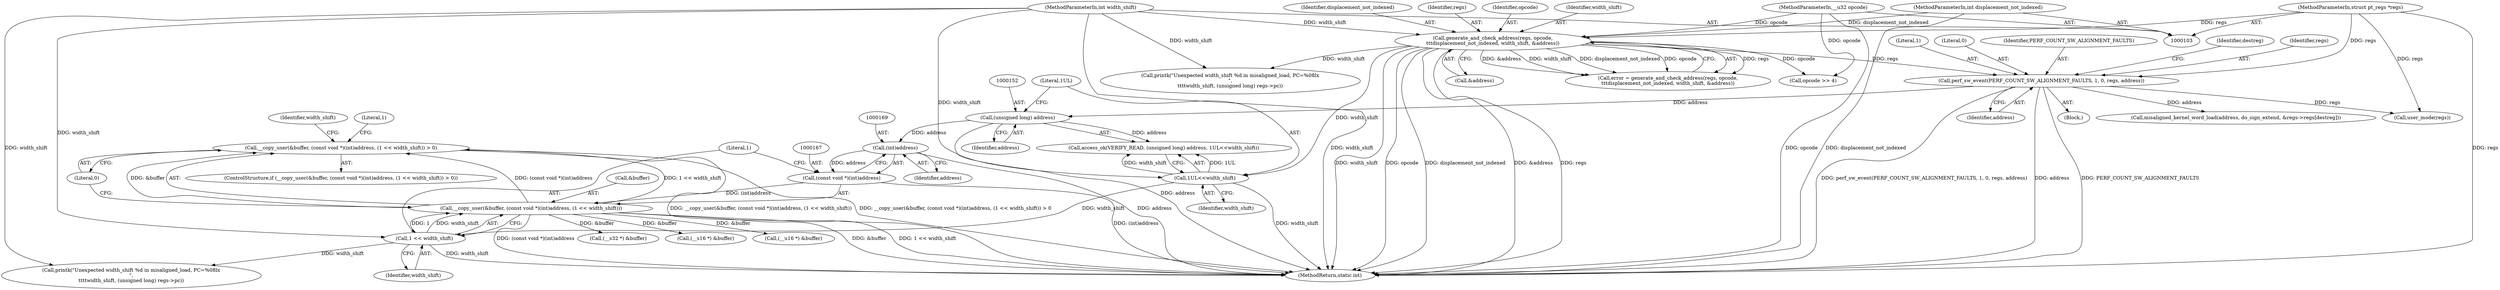 digraph "1_linux_a8b0ca17b80e92faab46ee7179ba9e99ccb61233_26@API" {
"1000162" [label="(Call,__copy_user(&buffer, (const void *)(int)address, (1 << width_shift)) > 0)"];
"1000163" [label="(Call,__copy_user(&buffer, (const void *)(int)address, (1 << width_shift)))"];
"1000166" [label="(Call,(const void *)(int)address)"];
"1000168" [label="(Call,(int)address)"];
"1000151" [label="(Call,(unsigned long) address)"];
"1000129" [label="(Call,perf_sw_event(PERF_COUNT_SW_ALIGNMENT_FAULTS, 1, 0, regs, address))"];
"1000115" [label="(Call,generate_and_check_address(regs, opcode,\n\t\t\tdisplacement_not_indexed, width_shift, &address))"];
"1000104" [label="(MethodParameterIn,struct pt_regs *regs)"];
"1000105" [label="(MethodParameterIn,__u32 opcode)"];
"1000106" [label="(MethodParameterIn,int displacement_not_indexed)"];
"1000107" [label="(MethodParameterIn,int width_shift)"];
"1000171" [label="(Call,1 << width_shift)"];
"1000154" [label="(Call,1UL<<width_shift)"];
"1000116" [label="(Identifier,regs)"];
"1000130" [label="(Identifier,PERF_COUNT_SW_ALIGNMENT_FAULTS)"];
"1000109" [label="(Block,)"];
"1000117" [label="(Identifier,opcode)"];
"1000138" [label="(Call,opcode >> 4)"];
"1000244" [label="(Call,printk(\"Unexpected width_shift %d in misaligned_load, PC=%08lx\n\",\n\t\t\t\twidth_shift, (unsigned long) regs->pc))"];
"1000106" [label="(MethodParameterIn,int displacement_not_indexed)"];
"1000170" [label="(Identifier,address)"];
"1000163" [label="(Call,__copy_user(&buffer, (const void *)(int)address, (1 << width_shift)))"];
"1000151" [label="(Call,(unsigned long) address)"];
"1000197" [label="(Call,(__s16 *) &buffer)"];
"1000136" [label="(Identifier,destreg)"];
"1000120" [label="(Call,&address)"];
"1000115" [label="(Call,generate_and_check_address(regs, opcode,\n\t\t\tdisplacement_not_indexed, width_shift, &address))"];
"1000180" [label="(Identifier,width_shift)"];
"1000166" [label="(Call,(const void *)(int)address)"];
"1000212" [label="(Call,(__u16 *) &buffer)"];
"1000174" [label="(Literal,0)"];
"1000119" [label="(Identifier,width_shift)"];
"1000133" [label="(Identifier,regs)"];
"1000178" [label="(Literal,1)"];
"1000113" [label="(Call,error = generate_and_check_address(regs, opcode,\n\t\t\tdisplacement_not_indexed, width_shift, &address))"];
"1000118" [label="(Identifier,displacement_not_indexed)"];
"1000173" [label="(Identifier,width_shift)"];
"1000129" [label="(Call,perf_sw_event(PERF_COUNT_SW_ALIGNMENT_FAULTS, 1, 0, regs, address))"];
"1000168" [label="(Call,(int)address)"];
"1000156" [label="(Identifier,width_shift)"];
"1000131" [label="(Literal,1)"];
"1000294" [label="(Call,printk(\"Unexpected width_shift %d in misaligned_load, PC=%08lx\n\",\n\t\t\t\twidth_shift, (unsigned long) regs->pc))"];
"1000149" [label="(Call,access_ok(VERIFY_READ, (unsigned long) address, 1UL<<width_shift))"];
"1000172" [label="(Literal,1)"];
"1000161" [label="(ControlStructure,if (__copy_user(&buffer, (const void *)(int)address, (1 << width_shift)) > 0))"];
"1000107" [label="(MethodParameterIn,int width_shift)"];
"1000261" [label="(Call,misaligned_kernel_word_load(address, do_sign_extend, &regs->regs[destreg]))"];
"1000134" [label="(Identifier,address)"];
"1000155" [label="(Literal,1UL)"];
"1000171" [label="(Call,1 << width_shift)"];
"1000164" [label="(Call,&buffer)"];
"1000162" [label="(Call,__copy_user(&buffer, (const void *)(int)address, (1 << width_shift)) > 0)"];
"1000143" [label="(Call,user_mode(regs))"];
"1000154" [label="(Call,1UL<<width_shift)"];
"1000104" [label="(MethodParameterIn,struct pt_regs *regs)"];
"1000132" [label="(Literal,0)"];
"1000229" [label="(Call,(__s32 *) &buffer)"];
"1000153" [label="(Identifier,address)"];
"1000105" [label="(MethodParameterIn,__u32 opcode)"];
"1000305" [label="(MethodReturn,static int)"];
"1000162" -> "1000161"  [label="AST: "];
"1000162" -> "1000174"  [label="CFG: "];
"1000163" -> "1000162"  [label="AST: "];
"1000174" -> "1000162"  [label="AST: "];
"1000178" -> "1000162"  [label="CFG: "];
"1000180" -> "1000162"  [label="CFG: "];
"1000162" -> "1000305"  [label="DDG: __copy_user(&buffer, (const void *)(int)address, (1 << width_shift))"];
"1000162" -> "1000305"  [label="DDG: __copy_user(&buffer, (const void *)(int)address, (1 << width_shift)) > 0"];
"1000163" -> "1000162"  [label="DDG: &buffer"];
"1000163" -> "1000162"  [label="DDG: (const void *)(int)address"];
"1000163" -> "1000162"  [label="DDG: 1 << width_shift"];
"1000163" -> "1000171"  [label="CFG: "];
"1000164" -> "1000163"  [label="AST: "];
"1000166" -> "1000163"  [label="AST: "];
"1000171" -> "1000163"  [label="AST: "];
"1000174" -> "1000163"  [label="CFG: "];
"1000163" -> "1000305"  [label="DDG: (const void *)(int)address"];
"1000163" -> "1000305"  [label="DDG: &buffer"];
"1000163" -> "1000305"  [label="DDG: 1 << width_shift"];
"1000166" -> "1000163"  [label="DDG: (int)address"];
"1000171" -> "1000163"  [label="DDG: 1"];
"1000171" -> "1000163"  [label="DDG: width_shift"];
"1000163" -> "1000197"  [label="DDG: &buffer"];
"1000163" -> "1000212"  [label="DDG: &buffer"];
"1000163" -> "1000229"  [label="DDG: &buffer"];
"1000166" -> "1000168"  [label="CFG: "];
"1000167" -> "1000166"  [label="AST: "];
"1000168" -> "1000166"  [label="AST: "];
"1000172" -> "1000166"  [label="CFG: "];
"1000166" -> "1000305"  [label="DDG: (int)address"];
"1000168" -> "1000166"  [label="DDG: address"];
"1000168" -> "1000170"  [label="CFG: "];
"1000169" -> "1000168"  [label="AST: "];
"1000170" -> "1000168"  [label="AST: "];
"1000168" -> "1000305"  [label="DDG: address"];
"1000151" -> "1000168"  [label="DDG: address"];
"1000151" -> "1000149"  [label="AST: "];
"1000151" -> "1000153"  [label="CFG: "];
"1000152" -> "1000151"  [label="AST: "];
"1000153" -> "1000151"  [label="AST: "];
"1000155" -> "1000151"  [label="CFG: "];
"1000151" -> "1000305"  [label="DDG: address"];
"1000151" -> "1000149"  [label="DDG: address"];
"1000129" -> "1000151"  [label="DDG: address"];
"1000129" -> "1000109"  [label="AST: "];
"1000129" -> "1000134"  [label="CFG: "];
"1000130" -> "1000129"  [label="AST: "];
"1000131" -> "1000129"  [label="AST: "];
"1000132" -> "1000129"  [label="AST: "];
"1000133" -> "1000129"  [label="AST: "];
"1000134" -> "1000129"  [label="AST: "];
"1000136" -> "1000129"  [label="CFG: "];
"1000129" -> "1000305"  [label="DDG: PERF_COUNT_SW_ALIGNMENT_FAULTS"];
"1000129" -> "1000305"  [label="DDG: perf_sw_event(PERF_COUNT_SW_ALIGNMENT_FAULTS, 1, 0, regs, address)"];
"1000129" -> "1000305"  [label="DDG: address"];
"1000115" -> "1000129"  [label="DDG: regs"];
"1000104" -> "1000129"  [label="DDG: regs"];
"1000129" -> "1000143"  [label="DDG: regs"];
"1000129" -> "1000261"  [label="DDG: address"];
"1000115" -> "1000113"  [label="AST: "];
"1000115" -> "1000120"  [label="CFG: "];
"1000116" -> "1000115"  [label="AST: "];
"1000117" -> "1000115"  [label="AST: "];
"1000118" -> "1000115"  [label="AST: "];
"1000119" -> "1000115"  [label="AST: "];
"1000120" -> "1000115"  [label="AST: "];
"1000113" -> "1000115"  [label="CFG: "];
"1000115" -> "1000305"  [label="DDG: width_shift"];
"1000115" -> "1000305"  [label="DDG: opcode"];
"1000115" -> "1000305"  [label="DDG: displacement_not_indexed"];
"1000115" -> "1000305"  [label="DDG: &address"];
"1000115" -> "1000305"  [label="DDG: regs"];
"1000115" -> "1000113"  [label="DDG: regs"];
"1000115" -> "1000113"  [label="DDG: &address"];
"1000115" -> "1000113"  [label="DDG: width_shift"];
"1000115" -> "1000113"  [label="DDG: displacement_not_indexed"];
"1000115" -> "1000113"  [label="DDG: opcode"];
"1000104" -> "1000115"  [label="DDG: regs"];
"1000105" -> "1000115"  [label="DDG: opcode"];
"1000106" -> "1000115"  [label="DDG: displacement_not_indexed"];
"1000107" -> "1000115"  [label="DDG: width_shift"];
"1000115" -> "1000138"  [label="DDG: opcode"];
"1000115" -> "1000154"  [label="DDG: width_shift"];
"1000115" -> "1000294"  [label="DDG: width_shift"];
"1000104" -> "1000103"  [label="AST: "];
"1000104" -> "1000305"  [label="DDG: regs"];
"1000104" -> "1000143"  [label="DDG: regs"];
"1000105" -> "1000103"  [label="AST: "];
"1000105" -> "1000305"  [label="DDG: opcode"];
"1000105" -> "1000138"  [label="DDG: opcode"];
"1000106" -> "1000103"  [label="AST: "];
"1000106" -> "1000305"  [label="DDG: displacement_not_indexed"];
"1000107" -> "1000103"  [label="AST: "];
"1000107" -> "1000305"  [label="DDG: width_shift"];
"1000107" -> "1000154"  [label="DDG: width_shift"];
"1000107" -> "1000171"  [label="DDG: width_shift"];
"1000107" -> "1000244"  [label="DDG: width_shift"];
"1000107" -> "1000294"  [label="DDG: width_shift"];
"1000171" -> "1000173"  [label="CFG: "];
"1000172" -> "1000171"  [label="AST: "];
"1000173" -> "1000171"  [label="AST: "];
"1000171" -> "1000305"  [label="DDG: width_shift"];
"1000154" -> "1000171"  [label="DDG: width_shift"];
"1000171" -> "1000244"  [label="DDG: width_shift"];
"1000154" -> "1000149"  [label="AST: "];
"1000154" -> "1000156"  [label="CFG: "];
"1000155" -> "1000154"  [label="AST: "];
"1000156" -> "1000154"  [label="AST: "];
"1000149" -> "1000154"  [label="CFG: "];
"1000154" -> "1000305"  [label="DDG: width_shift"];
"1000154" -> "1000149"  [label="DDG: 1UL"];
"1000154" -> "1000149"  [label="DDG: width_shift"];
}
